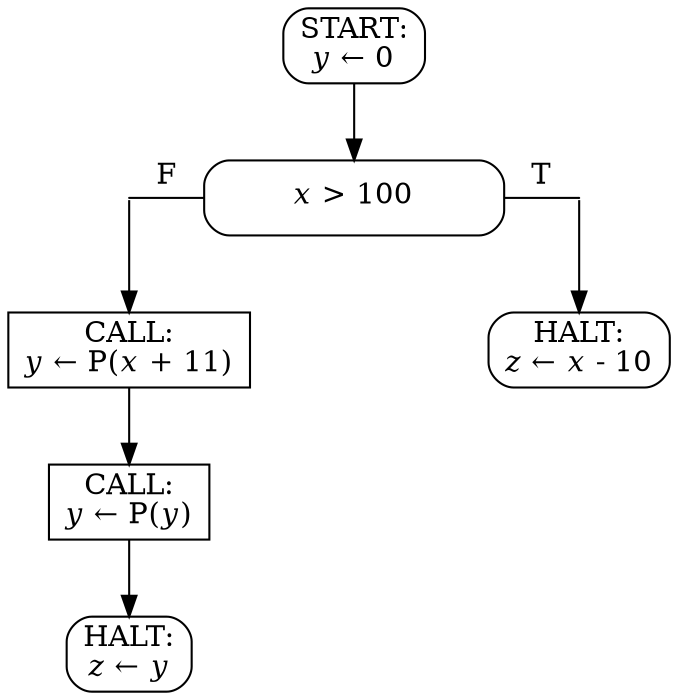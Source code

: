 digraph G{

/* nodes by levels */
node[shape=rectangle];
START[style=rounded, label=<START:<br/><i>y</i> &larr; 0>];
TEST[style=rounded, width=2, label=<<i>x</i> &gt; 100>];
CALL1[label=<CALL:<br/><i>y</i> &larr; P(<i>x</i> + 11)>];
CALL2[label=<CALL:<br/><i>y</i> &larr; P(<i>y</i>)>];
HALT1[style=rounded, label=<HALT:<br/><i>z</i> &larr; <i>x</i> - 10>];
HALT2[style=rounded, label=<HALT:<br/><i>z</i> &larr; <i>y</i>>];

/* edges */
node [shape=point, width=0, label=""];
START -> TEST[weight=8];
{ rank=same; p3 -> TEST [label="F", arrowhead=none]; TEST -> p4 [label="T", arrowhead=none]; }
p3 -> CALL1 [weight=8];
p4 -> HALT1 [weight=8];
{ rank=same; CALL1; HALT1; }
CALL1 -> CALL2 [weight=8];
CALL2 -> HALT2 [weight=8];
}

